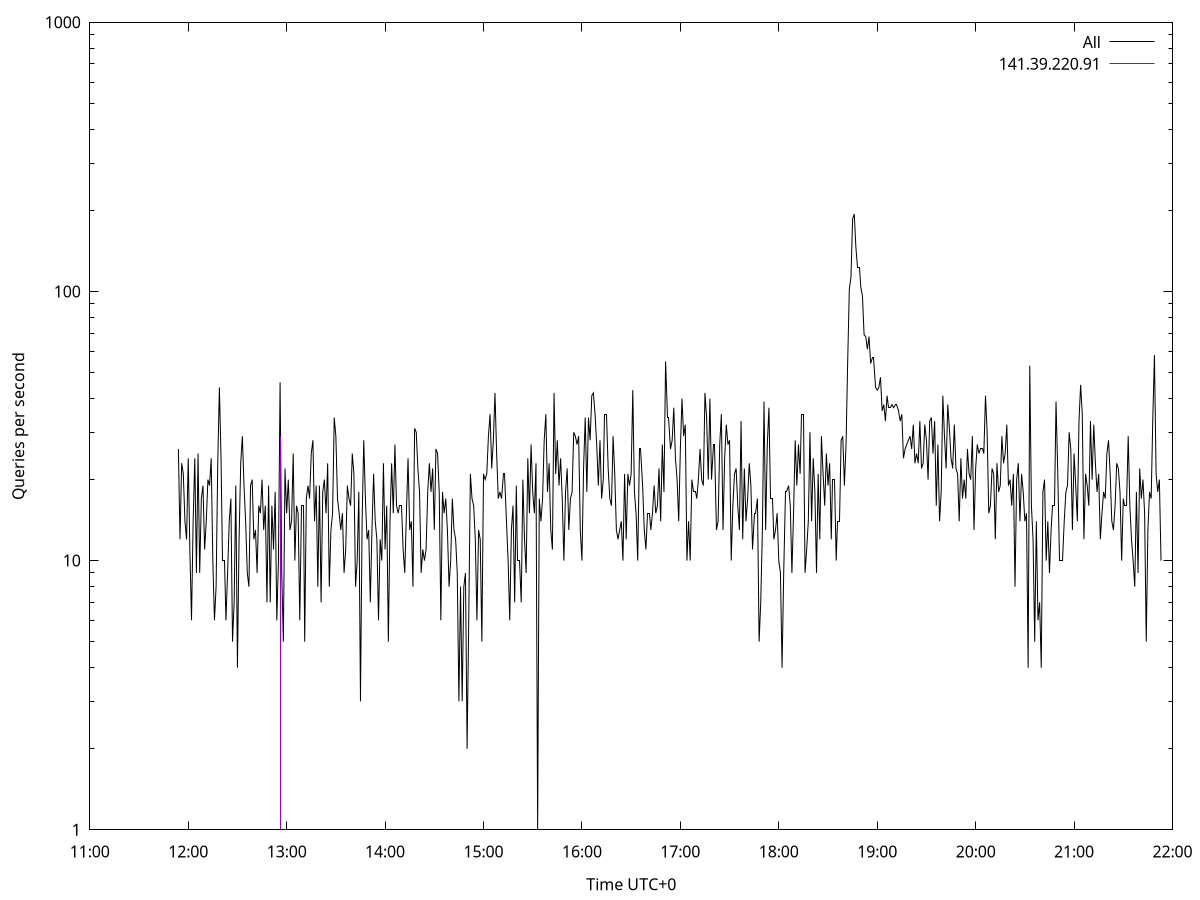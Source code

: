 set terminal pngcairo size 1024,768
set output 'Sun Jan  7 07:11:54 2024.png'
set ylabel 'Queries per second'
set xlabel 'Time UTC+0'
set xdata time
set timefmt "%s"
set log y
plot \
'-' using 1:2 linecolor 0 linetype 2 with lines title 'All', \
'-' using 1:2 linecolor 1 linetype 3 with impulses title "141.39.220.91"
1704586314 26
1704586315 12
1704586316 23
1704586317 21
1704586318 14
1704586319 12
1704586320 24
1704586321 11
1704586322 6
1704586323 14
1704586324 24
1704586325 9
1704586326 25
1704586327 9
1704586328 17
1704586329 19
1704586330 11
1704586331 14
1704586332 20
1704586333 19
1704586334 24
1704586335 10
1704586336 6
1704586337 8
1704586338 23
1704586339 44
1704586340 24
1704586341 10
1704586342 10
1704586343 6
1704586344 9
1704586345 14
1704586346 17
1704586347 5
1704586348 7
1704586349 19
1704586350 4
1704586351 12
1704586352 23
1704586353 29
1704586354 19
1704586355 14
1704586356 9
1704586357 8
1704586358 19
1704586359 20
1704586360 12
1704586361 13
1704586362 9
1704586363 16
1704586364 15
1704586365 20
1704586366 13
1704586367 16
1704586368 7
1704586369 19
1704586370 7
1704586371 16
1704586372 11
1704586373 18
1704586374 6
1704586375 10
1704586376 46
1704586377 9
1704586378 5
1704586379 22
1704586380 15
1704586381 20
1704586382 13
1704586383 14
1704586384 25
1704586385 10
1704586386 16
1704586387 15
1704586388 6
1704586389 16
1704586390 16
1704586391 5
1704586392 17
1704586393 19
1704586394 17
1704586395 25
1704586396 28
1704586397 14
1704586398 19
1704586399 8
1704586400 19
1704586401 7
1704586402 18
1704586403 20
1704586404 15
1704586405 23
1704586406 8
1704586407 13
1704586408 15
1704586409 34
1704586410 29
1704586411 17
1704586412 15
1704586413 13
1704586414 15
1704586415 9
1704586416 11
1704586417 19
1704586418 17
1704586419 16
1704586420 25
1704586421 21
1704586422 8
1704586423 10
1704586424 18
1704586425 3
1704586426 14
1704586427 28
1704586428 17
1704586429 12
1704586430 13
1704586431 7
1704586432 13
1704586433 21
1704586434 14
1704586435 12
1704586436 6
1704586437 12
1704586438 10
1704586439 23
1704586440 11
1704586441 16
1704586442 5
1704586443 14
1704586444 23
1704586445 15
1704586446 27
1704586447 16
1704586448 15
1704586449 16
1704586450 16
1704586451 11
1704586452 9
1704586453 15
1704586454 24
1704586455 13
1704586456 14
1704586457 8
1704586458 31
1704586459 30
1704586460 22
1704586461 18
1704586462 9
1704586463 11
1704586464 10
1704586465 11
1704586466 18
1704586467 23
1704586468 18
1704586469 22
1704586470 13
1704586471 26
1704586472 25
1704586473 18
1704586474 6
1704586475 18
1704586476 15
1704586477 17
1704586478 13
1704586479 8
1704586480 10
1704586481 17
1704586482 13
1704586483 12
1704586484 9
1704586485 3
1704586486 8
1704586487 3
1704586488 8
1704586489 9
1704586490 2
1704586491 6
1704586492 21
1704586493 17
1704586494 16
1704586495 12
1704586496 6
1704586497 13
1704586498 12
1704586499 5
1704586500 21
1704586501 20
1704586502 21
1704586503 29
1704586504 35
1704586505 22
1704586506 28
1704586507 42
1704586508 25
1704586509 17
1704586510 18
1704586511 17
1704586512 21
1704586513 21
1704586514 14
1704586515 10
1704586516 6
1704586517 13
1704586518 16
1704586519 7
1704586520 19
1704586521 10
1704586522 10
1704586523 7
1704586524 20
1704586525 12
1704586526 9
1704586527 24
1704586528 15
1704586529 27
1704586530 18
1704586531 15
1704586532 23
1704586533 1
1704586534 17
1704586535 14
1704586536 17
1704586537 28
1704586538 35
1704586539 18
1704586540 23
1704586541 13
1704586542 11
1704586543 42
1704586544 21
1704586545 28
1704586546 19
1704586547 24
1704586548 17
1704586549 10
1704586550 18
1704586551 22
1704586552 13
1704586553 17
1704586554 18
1704586555 30
1704586556 29
1704586557 27
1704586558 29
1704586559 13
1704586560 10
1704586561 22
1704586562 34
1704586563 18
1704586564 34
1704586565 28
1704586566 41
1704586567 42
1704586568 35
1704586569 27
1704586570 19
1704586571 28
1704586572 17
1704586573 20
1704586574 35
1704586575 35
1704586576 22
1704586577 17
1704586578 16
1704586579 29
1704586580 21
1704586581 13
1704586582 12
1704586583 13
1704586584 14
1704586585 10
1704586586 21
1704586587 12
1704586588 21
1704586589 19
1704586590 21
1704586591 43
1704586592 18
1704586593 15
1704586594 10
1704586595 26
1704586596 26
1704586597 19
1704586598 13
1704586599 11
1704586600 15
1704586601 15
1704586602 13
1704586603 15
1704586604 19
1704586605 15
1704586606 16
1704586607 22
1704586608 14
1704586609 27
1704586610 18
1704586611 55
1704586612 34
1704586613 34
1704586614 26
1704586615 28
1704586616 37
1704586617 24
1704586618 20
1704586619 14
1704586620 26
1704586621 40
1704586622 29
1704586623 32
1704586624 10
1704586625 14
1704586626 10
1704586627 20
1704586628 18
1704586629 18
1704586630 17
1704586631 20
1704586632 26
1704586633 20
1704586634 19
1704586635 42
1704586636 34
1704586637 20
1704586638 40
1704586639 20
1704586640 27
1704586641 27
1704586642 13
1704586643 14
1704586644 27
1704586645 35
1704586646 13
1704586647 24
1704586648 32
1704586649 27
1704586650 28
1704586651 10
1704586652 16
1704586653 21
1704586654 22
1704586655 16
1704586656 13
1704586657 33
1704586658 12
1704586659 22
1704586660 14
1704586661 17
1704586662 23
1704586663 19
1704586664 11
1704586665 15
1704586666 15
1704586667 17
1704586668 5
1704586669 7
1704586670 13
1704586671 39
1704586672 13
1704586673 27
1704586674 37
1704586675 17
1704586676 17
1704586677 12
1704586678 13
1704586679 15
1704586680 10
1704586681 9
1704586682 4
1704586683 9
1704586684 18
1704586685 18
1704586686 19
1704586687 16
1704586688 9
1704586689 15
1704586690 28
1704586691 19
1704586692 27
1704586693 21
1704586694 35
1704586695 35
1704586696 9
1704586697 11
1704586698 14
1704586699 30
1704586700 14
1704586701 24
1704586702 18
1704586703 9
1704586704 21
1704586705 12
1704586706 29
1704586707 21
1704586708 16
1704586709 25
1704586710 19
1704586711 23
1704586712 12
1704586713 20
1704586714 20
1704586715 10
1704586716 14
1704586717 14
1704586718 28
1704586719 29
1704586720 19
1704586721 27
1704586722 55
1704586723 102
1704586724 113
1704586725 186
1704586726 194
1704586727 146
1704586728 123
1704586729 123
1704586730 104
1704586731 96
1704586732 69
1704586733 68
1704586734 61
1704586735 68
1704586736 54
1704586737 57
1704586738 57
1704586739 44
1704586740 43
1704586741 44
1704586742 48
1704586743 36
1704586744 38
1704586745 33
1704586746 41
1704586747 37
1704586748 37
1704586749 38
1704586750 37
1704586751 38
1704586752 38
1704586753 36
1704586754 33
1704586755 35
1704586756 24
1704586757 26
1704586758 27
1704586759 28
1704586760 29
1704586761 26
1704586762 32
1704586763 23
1704586764 25
1704586765 23
1704586766 33
1704586767 22
1704586768 23
1704586769 32
1704586770 28
1704586771 20
1704586772 33
1704586773 34
1704586774 25
1704586775 33
1704586776 16
1704586777 27
1704586778 14
1704586779 18
1704586780 41
1704586781 29
1704586782 22
1704586783 38
1704586784 31
1704586785 24
1704586786 22
1704586787 32
1704586788 22
1704586789 21
1704586790 14
1704586791 24
1704586792 17
1704586793 20
1704586794 17
1704586795 26
1704586796 21
1704586797 20
1704586798 29
1704586799 13
1704586800 22
1704586801 27
1704586802 25
1704586803 26
1704586804 26
1704586805 25
1704586806 41
1704586807 30
1704586808 15
1704586809 16
1704586810 22
1704586811 21
1704586812 12
1704586813 23
1704586814 18
1704586815 19
1704586816 29
1704586817 23
1704586818 25
1704586819 32
1704586820 19
1704586821 20
1704586822 16
1704586823 21
1704586824 8
1704586825 20
1704586826 23
1704586827 14
1704586828 21
1704586829 18
1704586830 14
1704586831 15
1704586832 4
1704586833 53
1704586834 16
1704586835 12
1704586836 5
1704586837 14
1704586838 6
1704586839 7
1704586840 4
1704586841 18
1704586842 20
1704586843 10
1704586844 14
1704586845 9
1704586846 13
1704586847 16
1704586848 16
1704586849 39
1704586850 22
1704586851 10
1704586852 10
1704586853 10
1704586854 14
1704586855 18
1704586856 19
1704586857 30
1704586858 26
1704586859 13
1704586860 25
1704586861 19
1704586862 14
1704586863 33
1704586864 45
1704586865 35
1704586866 12
1704586867 21
1704586868 19
1704586869 16
1704586870 33
1704586871 20
1704586872 32
1704586873 23
1704586874 18
1704586875 21
1704586876 12
1704586877 15
1704586878 18
1704586879 17
1704586880 25
1704586881 28
1704586882 21
1704586883 14
1704586884 13
1704586885 16
1704586886 23
1704586887 22
1704586888 18
1704586889 10
1704586890 17
1704586891 16
1704586892 16
1704586893 29
1704586894 16
1704586895 12
1704586896 10
1704586897 8
1704586898 18
1704586899 9
1704586900 22
1704586901 17
1704586902 20
1704586903 15
1704586904 5
1704586905 13
1704586906 18
1704586907 17
1704586908 34
1704586909 58
1704586910 21
1704586911 18
1704586912 20
1704586913 10

e
1704586376 29

e
